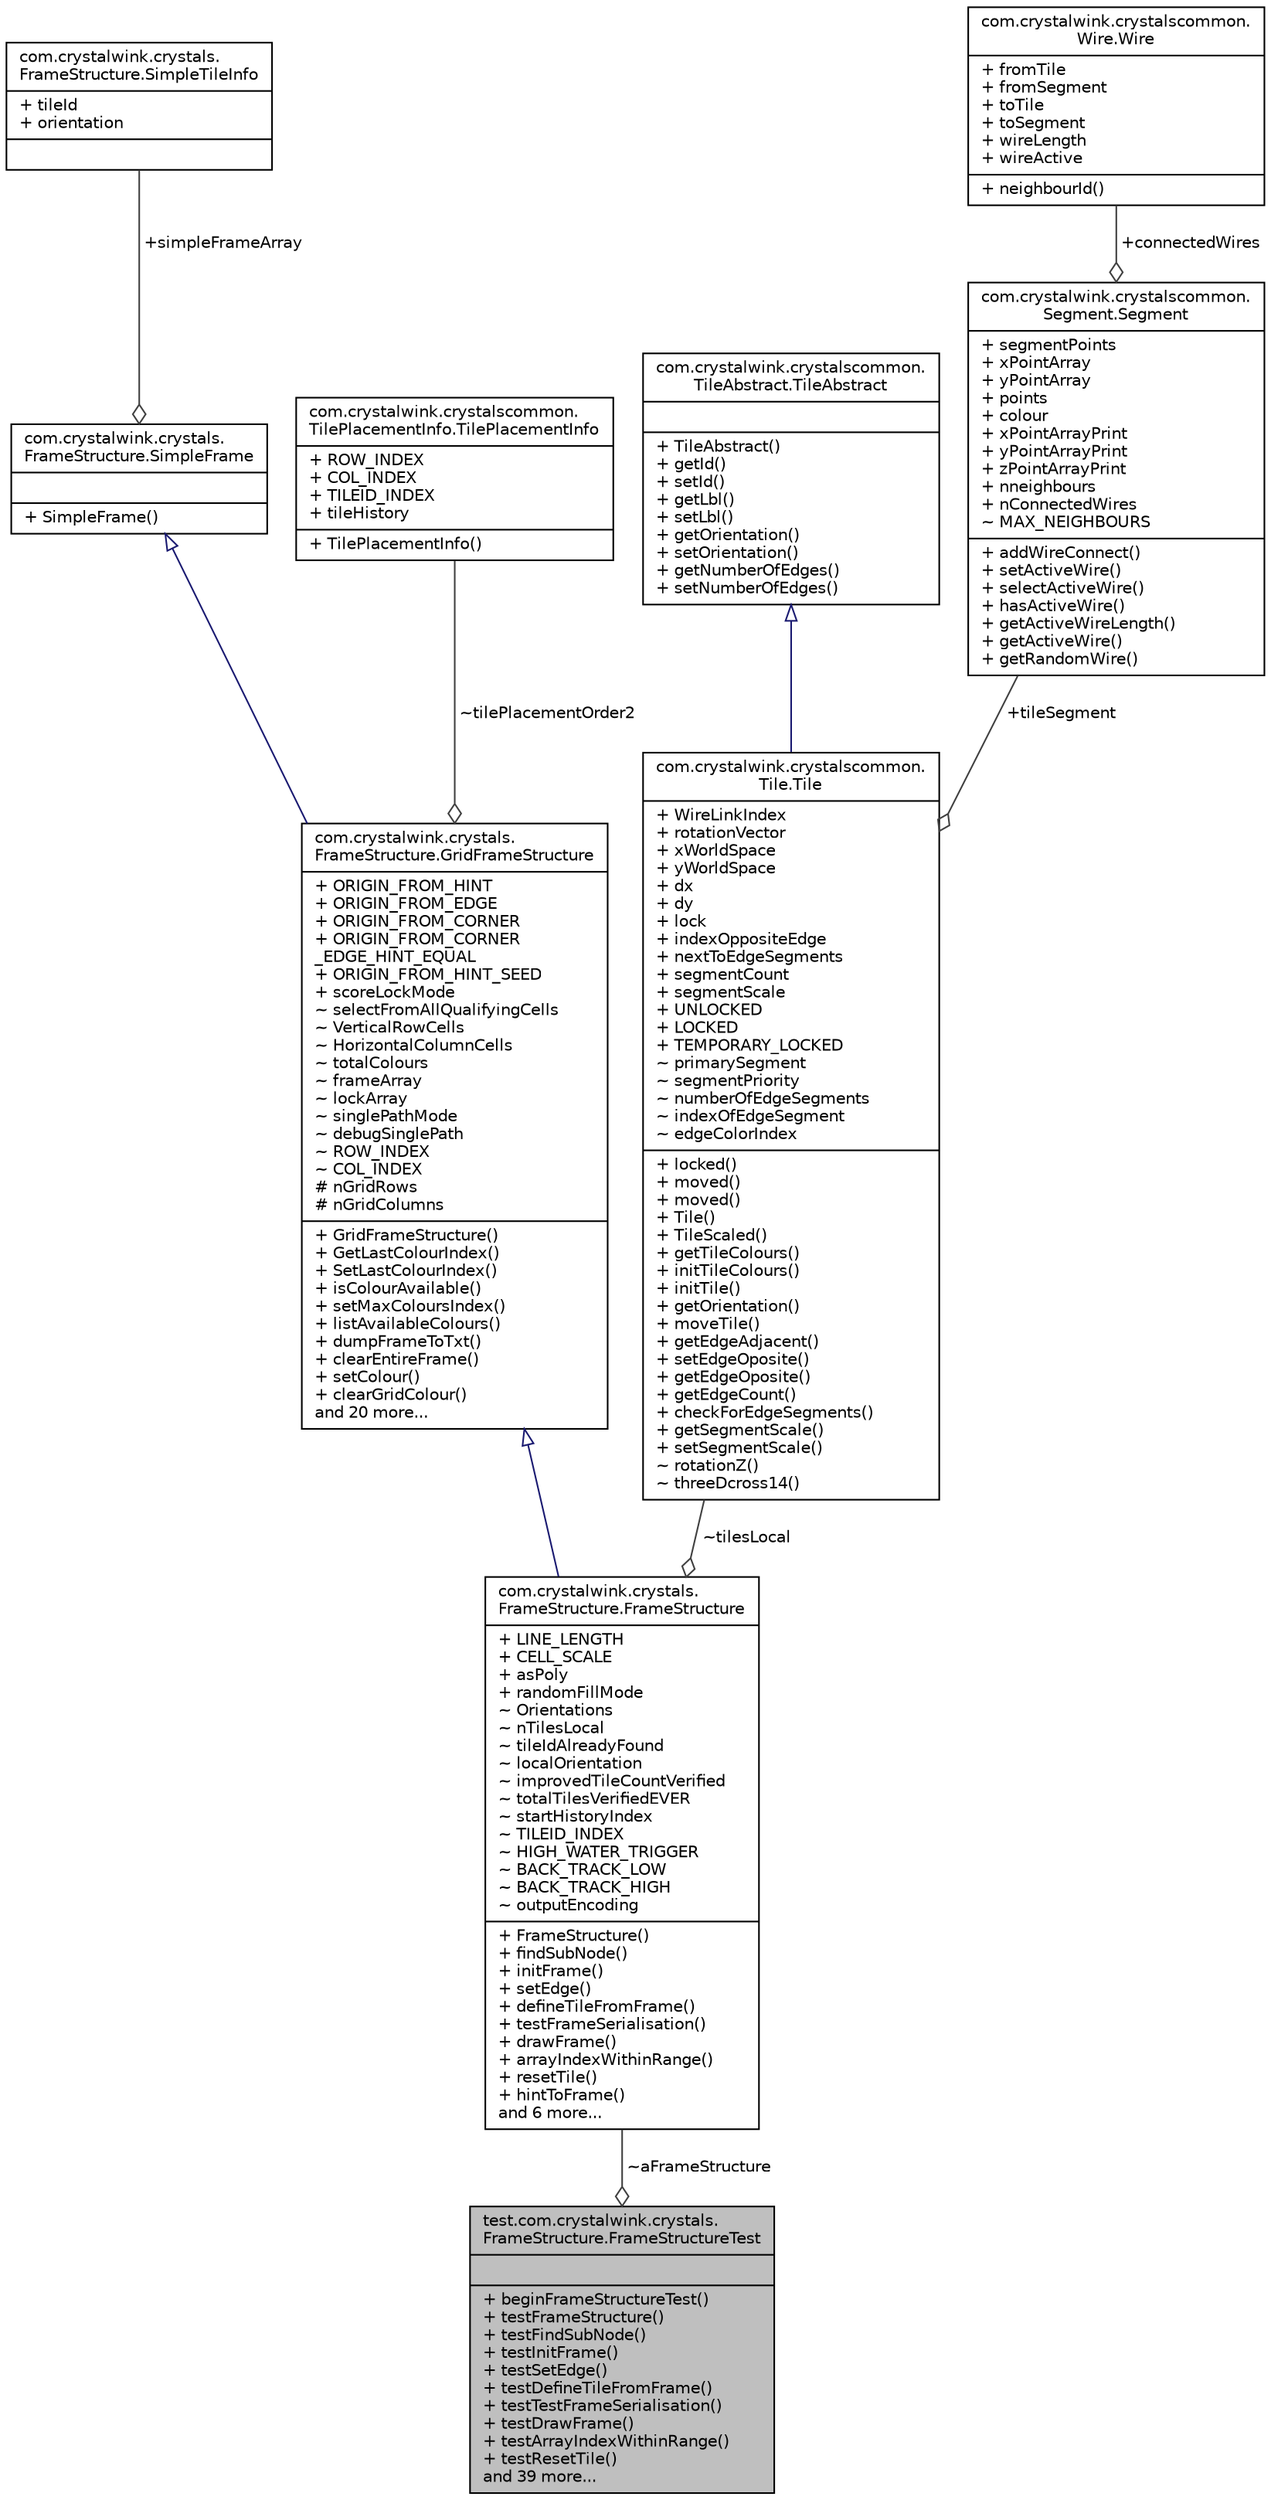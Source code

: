 digraph "test.com.crystalwink.crystals.FrameStructure.FrameStructureTest"
{
  edge [fontname="Helvetica",fontsize="10",labelfontname="Helvetica",labelfontsize="10"];
  node [fontname="Helvetica",fontsize="10",shape=record];
  Node1 [label="{test.com.crystalwink.crystals.\lFrameStructure.FrameStructureTest\n||+ beginFrameStructureTest()\l+ testFrameStructure()\l+ testFindSubNode()\l+ testInitFrame()\l+ testSetEdge()\l+ testDefineTileFromFrame()\l+ testTestFrameSerialisation()\l+ testDrawFrame()\l+ testArrayIndexWithinRange()\l+ testResetTile()\land 39 more...\l}",height=0.2,width=0.4,color="black", fillcolor="grey75", style="filled" fontcolor="black"];
  Node2 -> Node1 [color="grey25",fontsize="10",style="solid",label=" ~aFrameStructure" ,arrowhead="odiamond",fontname="Helvetica"];
  Node2 [label="{com.crystalwink.crystals.\lFrameStructure.FrameStructure\n|+ LINE_LENGTH\l+ CELL_SCALE\l+ asPoly\l+ randomFillMode\l~ Orientations\l~ nTilesLocal\l~ tileIdAlreadyFound\l~ localOrientation\l~ improvedTileCountVerified\l~ totalTilesVerifiedEVER\l~ startHistoryIndex\l~ TILEID_INDEX\l~ HIGH_WATER_TRIGGER\l~ BACK_TRACK_LOW\l~ BACK_TRACK_HIGH\l~ outputEncoding\l|+ FrameStructure()\l+ findSubNode()\l+ initFrame()\l+ setEdge()\l+ defineTileFromFrame()\l+ testFrameSerialisation()\l+ drawFrame()\l+ arrayIndexWithinRange()\l+ resetTile()\l+ hintToFrame()\land 6 more...\l}",height=0.2,width=0.4,color="black", fillcolor="white", style="filled",URL="$classcom_1_1crystalwink_1_1crystals_1_1FrameStructure_1_1FrameStructure.html"];
  Node3 -> Node2 [dir="back",color="midnightblue",fontsize="10",style="solid",arrowtail="onormal",fontname="Helvetica"];
  Node3 [label="{com.crystalwink.crystals.\lFrameStructure.GridFrameStructure\n|+ ORIGIN_FROM_HINT\l+ ORIGIN_FROM_EDGE\l+ ORIGIN_FROM_CORNER\l+ ORIGIN_FROM_CORNER\l_EDGE_HINT_EQUAL\l+ ORIGIN_FROM_HINT_SEED\l+ scoreLockMode\l~ selectFromAllQualifyingCells\l~ VerticalRowCells\l~ HorizontalColumnCells\l~ totalColours\l~ frameArray\l~ lockArray\l~ singlePathMode\l~ debugSinglePath\l~ ROW_INDEX\l~ COL_INDEX\l# nGridRows\l# nGridColumns\l|+ GridFrameStructure()\l+ GetLastColourIndex()\l+ SetLastColourIndex()\l+ isColourAvailable()\l+ setMaxColoursIndex()\l+ listAvailableColours()\l+ dumpFrameToTxt()\l+ clearEntireFrame()\l+ setColour()\l+ clearGridColour()\land 20 more...\l}",height=0.2,width=0.4,color="black", fillcolor="white", style="filled",URL="$classcom_1_1crystalwink_1_1crystals_1_1FrameStructure_1_1GridFrameStructure.html"];
  Node4 -> Node3 [dir="back",color="midnightblue",fontsize="10",style="solid",arrowtail="onormal",fontname="Helvetica"];
  Node4 [label="{com.crystalwink.crystals.\lFrameStructure.SimpleFrame\n||+ SimpleFrame()\l}",height=0.2,width=0.4,color="black", fillcolor="white", style="filled",URL="$classcom_1_1crystalwink_1_1crystals_1_1FrameStructure_1_1SimpleFrame.html"];
  Node5 -> Node4 [color="grey25",fontsize="10",style="solid",label=" +simpleFrameArray" ,arrowhead="odiamond",fontname="Helvetica"];
  Node5 [label="{com.crystalwink.crystals.\lFrameStructure.SimpleTileInfo\n|+ tileId\l+ orientation\l|}",height=0.2,width=0.4,color="black", fillcolor="white", style="filled",URL="$classcom_1_1crystalwink_1_1crystals_1_1FrameStructure_1_1SimpleTileInfo.html"];
  Node6 -> Node3 [color="grey25",fontsize="10",style="solid",label=" ~tilePlacementOrder2" ,arrowhead="odiamond",fontname="Helvetica"];
  Node6 [label="{com.crystalwink.crystalscommon.\lTilePlacementInfo.TilePlacementInfo\n|+ ROW_INDEX\l+ COL_INDEX\l+ TILEID_INDEX\l+ tileHistory\l|+ TilePlacementInfo()\l}",height=0.2,width=0.4,color="black", fillcolor="white", style="filled",URL="$classcom_1_1crystalwink_1_1crystalscommon_1_1TilePlacementInfo_1_1TilePlacementInfo.html"];
  Node7 -> Node2 [color="grey25",fontsize="10",style="solid",label=" ~tilesLocal" ,arrowhead="odiamond",fontname="Helvetica"];
  Node7 [label="{com.crystalwink.crystalscommon.\lTile.Tile\n|+ WireLinkIndex\l+ rotationVector\l+ xWorldSpace\l+ yWorldSpace\l+ dx\l+ dy\l+ lock\l+ indexOppositeEdge\l+ nextToEdgeSegments\l+ segmentCount\l+ segmentScale\l+ UNLOCKED\l+ LOCKED\l+ TEMPORARY_LOCKED\l~ primarySegment\l~ segmentPriority\l~ numberOfEdgeSegments\l~ indexOfEdgeSegment\l~ edgeColorIndex\l|+ locked()\l+ moved()\l+ moved()\l+ Tile()\l+ TileScaled()\l+ getTileColours()\l+ initTileColours()\l+ initTile()\l+ getOrientation()\l+ moveTile()\l+ getEdgeAdjacent()\l+ setEdgeOposite()\l+ getEdgeOposite()\l+ getEdgeCount()\l+ checkForEdgeSegments()\l+ getSegmentScale()\l+ setSegmentScale()\l~ rotationZ()\l~ threeDcross14()\l}",height=0.2,width=0.4,color="black", fillcolor="white", style="filled",URL="$classcom_1_1crystalwink_1_1crystalscommon_1_1Tile_1_1Tile.html"];
  Node8 -> Node7 [dir="back",color="midnightblue",fontsize="10",style="solid",arrowtail="onormal",fontname="Helvetica"];
  Node8 [label="{com.crystalwink.crystalscommon.\lTileAbstract.TileAbstract\n||+ TileAbstract()\l+ getId()\l+ setId()\l+ getLbl()\l+ setLbl()\l+ getOrientation()\l+ setOrientation()\l+ getNumberOfEdges()\l+ setNumberOfEdges()\l}",height=0.2,width=0.4,color="black", fillcolor="white", style="filled",URL="$classcom_1_1crystalwink_1_1crystalscommon_1_1TileAbstract_1_1TileAbstract.html"];
  Node9 -> Node7 [color="grey25",fontsize="10",style="solid",label=" +tileSegment" ,arrowhead="odiamond",fontname="Helvetica"];
  Node9 [label="{com.crystalwink.crystalscommon.\lSegment.Segment\n|+ segmentPoints\l+ xPointArray\l+ yPointArray\l+ points\l+ colour\l+ xPointArrayPrint\l+ yPointArrayPrint\l+ zPointArrayPrint\l+ nneighbours\l+ nConnectedWires\l~ MAX_NEIGHBOURS\l|+ addWireConnect()\l+ setActiveWire()\l+ selectActiveWire()\l+ hasActiveWire()\l+ getActiveWireLength()\l+ getActiveWire()\l+ getRandomWire()\l}",height=0.2,width=0.4,color="black", fillcolor="white", style="filled",URL="$classcom_1_1crystalwink_1_1crystalscommon_1_1Segment_1_1Segment.html"];
  Node10 -> Node9 [color="grey25",fontsize="10",style="solid",label=" +connectedWires" ,arrowhead="odiamond",fontname="Helvetica"];
  Node10 [label="{com.crystalwink.crystalscommon.\lWire.Wire\n|+ fromTile\l+ fromSegment\l+ toTile\l+ toSegment\l+ wireLength\l+ wireActive\l|+ neighbourId()\l}",height=0.2,width=0.4,color="black", fillcolor="white", style="filled",URL="$classcom_1_1crystalwink_1_1crystalscommon_1_1Wire_1_1Wire.html"];
}
